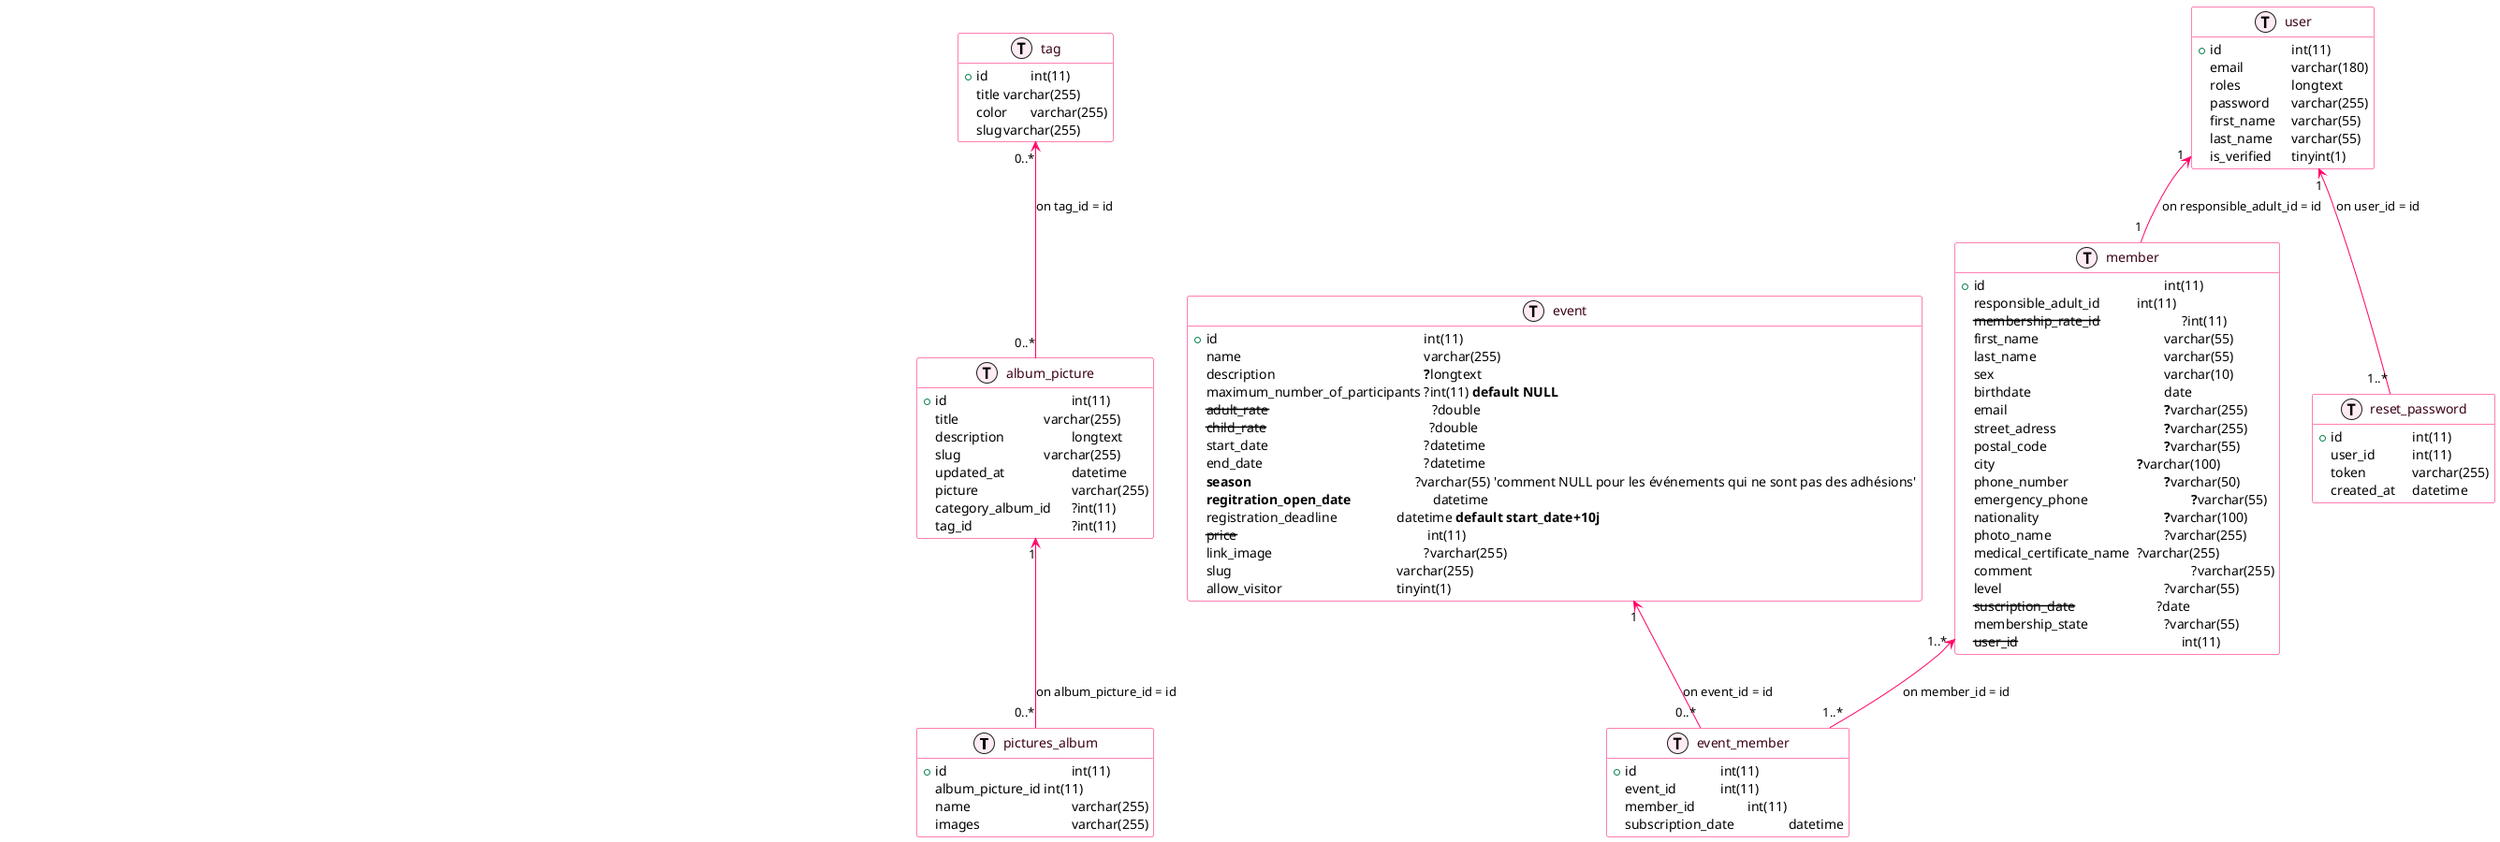 @startuml
' cf https://plantuml.com/fr/
' et https://marketplace.visualstudio.com/items?itemName=jebbs.plantuml#use-plantuml-server-as-render
' et https://github.com/Hywan/Database-to-PlantUML pour convertir une BDD en UML

!define table(x) class x << (T,#ffebf3) >>
hide methods
hide stereotypes
hide @unlinked
skinparam classFontColor #3b0018
skinparam classArrowColor #ff0066
skinparam classBorderColor #ff0066
skinparam classBackgroundColor ##f6f4ee
skinparam shadowing false

table(membership_rate) {
    {field} +id 			int(11)
    {field} label		    varchar(255)
    {field} price		    double
    {field} maximum_age	?int(11)
}

table(pictures_album) {
    {field} +id					int(11)
    {field} album_picture_id	int(11)
    {field} name				varchar(255)
    {field} images				varchar(255)
}

album_picture "1" <-- "0..*" pictures_album : on album_picture_id = id

table(album_picture) {
    {field} +id					int(11)
    {field} title				varchar(255)
    {field} description			longtext
    {field} slug				varchar(255)
    {field} updated_at			datetime
    {field} picture				varchar(255)
    {field} category_album_id	?int(11)
    {field} tag_id				?int(11)
}

'category_album <-- album_picture : on category_album_id = id
tag "0..*" <-- "0..*" album_picture : on tag_id = id

table(role) {
    {field} +id		int(11)
    {field} libelle	varchar(10)
}

table(membership) {
    {field} +id						int(11)
    {field} member_id				int(11)
    {field} membership_rate_id		int(11)
    {field} season_year				?int(11)
    {field} subscription_date		?datetime
    {field} membership_up_to_date	tinyint(1)
    {field} membership_state		varchar(55)
}

'member <-- membership : on member_id = id
'membership_rate <-- membership : on membership_rate_id = id

table(doctrine_migration_versions) {
    {field} +version			varchar(191)
    {field} executed_at		?datetime
    {field} execution_time	?int(11)
}

table(event_rate) {
    {field} +id			int(11)
    {field} event_id	int(11)
    {field} name	    varchar(255)
    {field} description	    ?varchar(3000)
    {field} amount	    float
}

table(option_rate) {
    {field} +id			int(11)
    {field} event_id	int(11)
    {field} name	    varchar(255)
    {field} description	    ?varchar(3000)
    {field} amount	    float
}

table(tag) {
    {field} +id		int(11)
    {field} title	varchar(255)
    {field} color	varchar(255)
    {field} slug	varchar(255)
}


table(event) {
    {field} +id								int(11)
    {field} name							varchar(255)
    {field} description						**?**longtext
    {field} maximum_number_of_participants	?int(11) **default NULL**
    {field} --adult_rate--						?double
    {field} --child_rate--						?double
    {field} start_date						?datetime
    {field} end_date						?datetime
    {field} **season**  						?varchar(55) 'comment NULL pour les événements qui ne sont pas des adhésions'
    {field} **regitration_open_date**			datetime
    {field} registration_deadline			datetime **default start_date+10j**
    {field} --price--							int(11)
    {field} link_image						?varchar(255)
    {field} slug							varchar(255)
    {field} allow_visitor					tinyint(1)
}

table(event_member) {
    {field} +id     	            int(11)
    {field} event_id	            int(11)
    {field} member_id	            int(11)
    {field} subscription_date		datetime
}

event "1" <-- "0..*" event_member : on event_id = id
member "1..*" <-- "1..*" event_member : on member_id = id


table(criteria) {
    {field} +id			int(11)
    {field} name		varchar(255)
    {field} type		varchar(50)
    {field} relation	varchar(50)
    {field} value		varchar(255)
}


table(contact) {
    {field} +id			int(11)
    {field} description	longtext
    {field} title		?varchar(255)
}


table(home_comment) {
    {field} +id			int(11)
    {field} title		?varchar(255)
    {field} description	?longtext
}


table(reset_password) {
    {field} +id			int(11)
    {field} user_id		int(11)
    {field} token		varchar(255)
    {field} created_at	datetime
}

user "1" <-- "1..*" reset_password : on user_id = id

table(category_album) {
    {field} +id		int(11)
    {field} name	varchar(255)
    {field} color	varchar(255)
    {field} slug	varchar(255)
}


table(member) {
    {field} +id							int(11)
    {field} responsible_adult_id		int(11)
    {field} --membership_rate_id--			?int(11)
    {field} first_name					varchar(55)
    {field} last_name					varchar(55)
    {field} sex							varchar(10)
    {field} birthdate					date
    {field} email						**?**varchar(255)
    {field} street_adress				**?**varchar(255)
    {field} postal_code					**?**varchar(55)
    {field} city						**?**varchar(100)
    {field} phone_number				**?**varchar(50)
    {field} emergency_phone				**?**varchar(55)
    {field} nationality					**?**varchar(100)
    {field} photo_name					?varchar(255)
    {field} medical_certificate_name	?varchar(255)
    {field} comment						?varchar(255)
    {field} level						?varchar(55)
    {field} --suscription_date--			?date
    {field} membership_state			?varchar(55)
    {field} --user_id--						int(11)
}

user "1" <-- "1" member : on responsible_adult_id = id
'membership_rate <-- member : on membership_rate_id = id
'user "1" <-- "1" member : on user_id = id

table(slide_picture) {
    {field} +id				int(11)
    {field} title			?varchar(255)
    {field} illustration	varchar(255)
}


table(user) {
    {field} +id			int(11)
    {field} email		varchar(180)
    {field} roles		longtext
    {field} password	varchar(255)
    {field} first_name	varchar(55)
    {field} last_name	varchar(55)
    {field} is_verified	tinyint(1)
}

table(doctrine_migration_versions) {
    {field} +version			varchar(191)
    {field} executed_at		?datetime
    {field} execution_time	?int(11)
}
@enduml